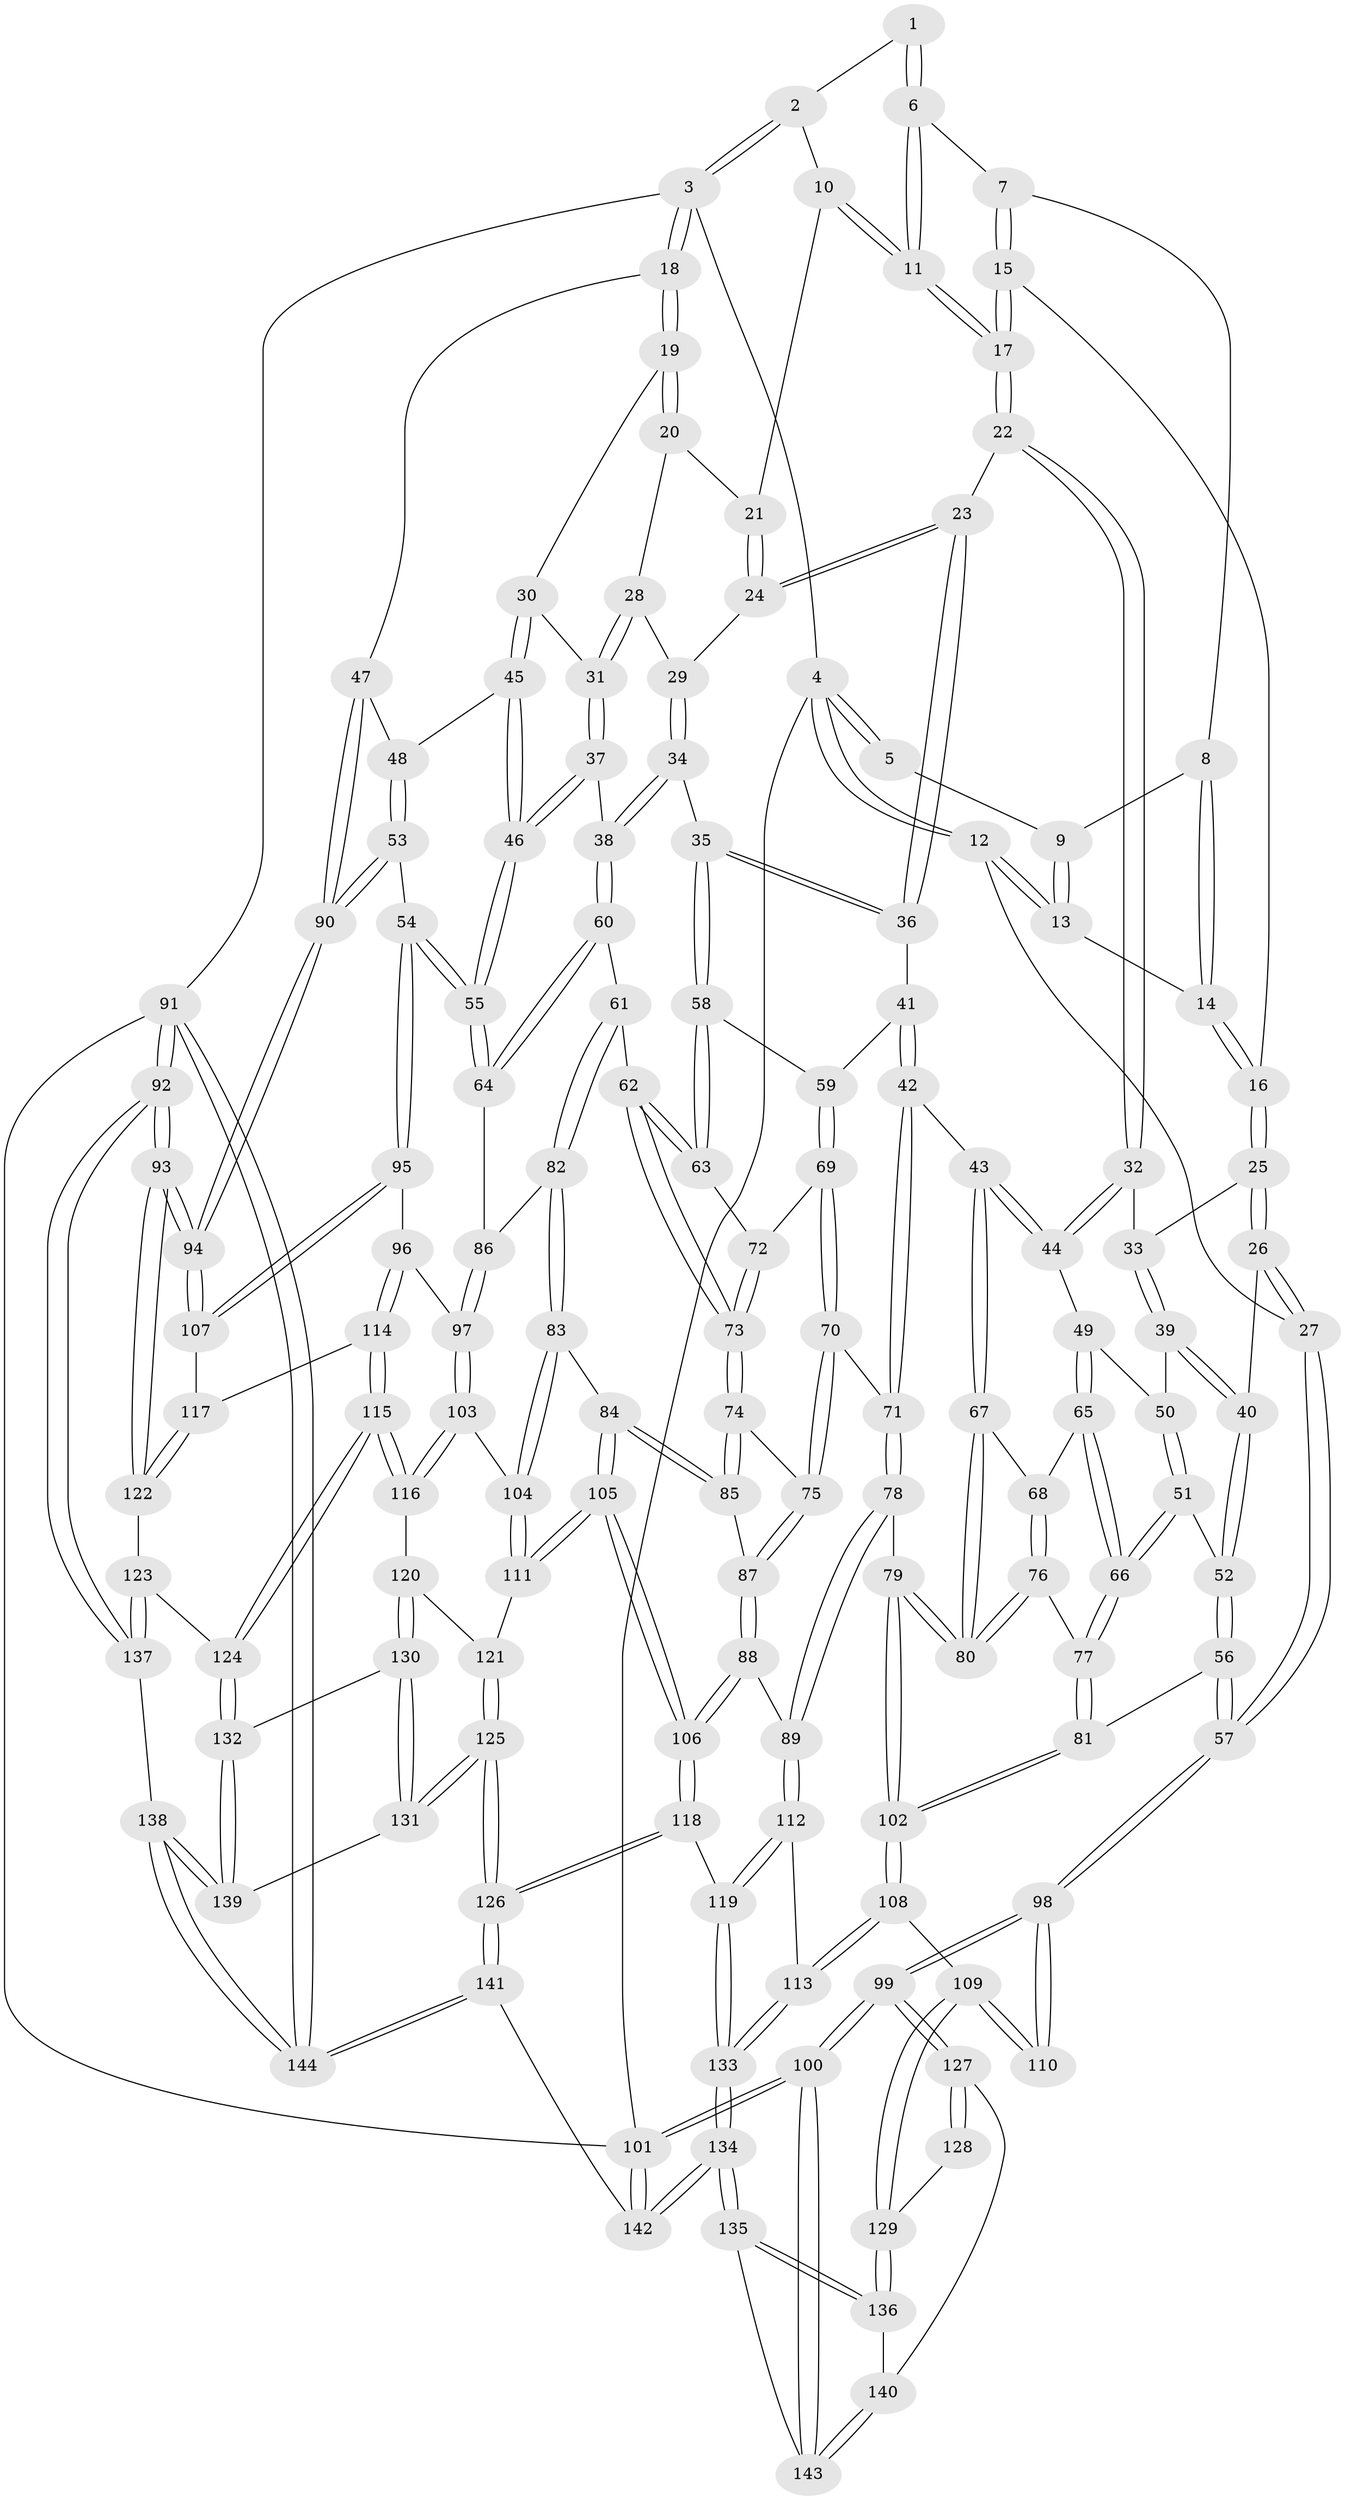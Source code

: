 // Generated by graph-tools (version 1.1) at 2025/17/03/09/25 04:17:21]
// undirected, 144 vertices, 357 edges
graph export_dot {
graph [start="1"]
  node [color=gray90,style=filled];
  1 [pos="+0.2046951838552919+0"];
  2 [pos="+0.6922767755897028+0"];
  3 [pos="+1+0"];
  4 [pos="+0+0"];
  5 [pos="+0.1580120300061124+0"];
  6 [pos="+0.22677815188739622+0"];
  7 [pos="+0.12070881974400065+0.12560527741298497"];
  8 [pos="+0.11125696435046727+0.1268099668566193"];
  9 [pos="+0.07123932044820767+0.11668338832833518"];
  10 [pos="+0.6678362030443471+0"];
  11 [pos="+0.31115331366007937+0.10530387385589261"];
  12 [pos="+0+0.09246365664189803"];
  13 [pos="+0.03156689612489286+0.15559189823822267"];
  14 [pos="+0.07224590700542004+0.18722443488400126"];
  15 [pos="+0.1583269045186669+0.19319344700608496"];
  16 [pos="+0.10597995966064182+0.22325321449916402"];
  17 [pos="+0.32680297766084404+0.16383189787881935"];
  18 [pos="+1+0"];
  19 [pos="+0.9325473048836531+0.21978582606920072"];
  20 [pos="+0.7573578635687723+0.1677976339027123"];
  21 [pos="+0.6637436517455597+0"];
  22 [pos="+0.36055946056443383+0.2089781550658583"];
  23 [pos="+0.42284303896317876+0.21741661883644803"];
  24 [pos="+0.5295086325286861+0.1662239348675567"];
  25 [pos="+0.08717071802212586+0.2874335495271475"];
  26 [pos="+0.037583628170901204+0.33399218322773916"];
  27 [pos="+0+0.3217691718529538"];
  28 [pos="+0.710848945813484+0.2224521830431578"];
  29 [pos="+0.6540963096372241+0.24794590731348054"];
  30 [pos="+0.8888651879300484+0.29116529853209455"];
  31 [pos="+0.7965295599978726+0.33020022339369626"];
  32 [pos="+0.34317955573744074+0.23980966446089202"];
  33 [pos="+0.21358122042890781+0.3152375441902653"];
  34 [pos="+0.6590750967310852+0.36905813984580166"];
  35 [pos="+0.6514330465077967+0.37271884398752414"];
  36 [pos="+0.511577019580579+0.36591793864793576"];
  37 [pos="+0.7470426695102561+0.37902371427341136"];
  38 [pos="+0.7191618582663136+0.3877578452698009"];
  39 [pos="+0.19010580736007207+0.3799232305463947"];
  40 [pos="+0.05769625150596062+0.3597984951748421"];
  41 [pos="+0.5081164411691562+0.3784578912941291"];
  42 [pos="+0.4217204343652747+0.48071402592933205"];
  43 [pos="+0.38822095169900117+0.4711501221175795"];
  44 [pos="+0.34173974158519815+0.2536625482674731"];
  45 [pos="+0.9020053452935874+0.3679281344142375"];
  46 [pos="+0.8792232509407197+0.4937709055274842"];
  47 [pos="+1+0.3590391562609717"];
  48 [pos="+0.9775239171543947+0.4061353697869089"];
  49 [pos="+0.2738415284412975+0.43217087147850014"];
  50 [pos="+0.19046667455966435+0.3816632605477401"];
  51 [pos="+0.1479976440964115+0.48731130819885177"];
  52 [pos="+0.10479051866720862+0.47778985270543994"];
  53 [pos="+0.9166302674536234+0.5609574948776972"];
  54 [pos="+0.8997173136799943+0.5635177318932238"];
  55 [pos="+0.8951702694919271+0.5591930982167697"];
  56 [pos="+0+0.585478061572459"];
  57 [pos="+0+0.6241228937189038"];
  58 [pos="+0.6300954276604275+0.4387517426781842"];
  59 [pos="+0.5416621334814196+0.45864635659742503"];
  60 [pos="+0.7280275252382614+0.5018282953884227"];
  61 [pos="+0.6752096164797143+0.5315078031266185"];
  62 [pos="+0.6293353583422894+0.5157678137194619"];
  63 [pos="+0.6236466060240554+0.47677907883591186"];
  64 [pos="+0.8112852917427845+0.5486650586797787"];
  65 [pos="+0.27605466583584476+0.4549413106800808"];
  66 [pos="+0.15168147970618784+0.4900950079340831"];
  67 [pos="+0.32461077963608537+0.4895767600357001"];
  68 [pos="+0.2905158432640612+0.46946571692358346"];
  69 [pos="+0.5420724849839486+0.4606017013637767"];
  70 [pos="+0.4800899675481976+0.5424990125874505"];
  71 [pos="+0.4474245040551835+0.526637482782264"];
  72 [pos="+0.5496250495935964+0.4679694654690055"];
  73 [pos="+0.5793857602117561+0.5474533171914685"];
  74 [pos="+0.5765782664080559+0.5510119065657786"];
  75 [pos="+0.48480720716945225+0.546959929347692"];
  76 [pos="+0.2073895527381723+0.5790858756737621"];
  77 [pos="+0.1878158581325805+0.5783765998200625"];
  78 [pos="+0.3506270002606944+0.643946041165816"];
  79 [pos="+0.32731810838269326+0.6339438107602411"];
  80 [pos="+0.30923542677425064+0.6084005723320716"];
  81 [pos="+0.14743003627661788+0.6389700447169354"];
  82 [pos="+0.6826873684810134+0.6134043749646125"];
  83 [pos="+0.6488807330454863+0.657717652685688"];
  84 [pos="+0.6138128972518501+0.6548937598593045"];
  85 [pos="+0.5967808301433322+0.6359211225064897"];
  86 [pos="+0.7213813146384611+0.6089301624864141"];
  87 [pos="+0.4901220048353155+0.6305823988000236"];
  88 [pos="+0.4333575958543183+0.7131795403166449"];
  89 [pos="+0.38625431659915027+0.6866108982627112"];
  90 [pos="+1+0.5524396907584835"];
  91 [pos="+1+1"];
  92 [pos="+1+1"];
  93 [pos="+1+1"];
  94 [pos="+1+0.7963682336424366"];
  95 [pos="+0.8965564764622406+0.5757686865816704"];
  96 [pos="+0.8417034584143325+0.703094971654694"];
  97 [pos="+0.812287668216166+0.707942207175789"];
  98 [pos="+0+0.6440628916344047"];
  99 [pos="+0+0.9543671094175282"];
  100 [pos="+0+1"];
  101 [pos="+0+1"];
  102 [pos="+0.1737790568281304+0.7606965969539046"];
  103 [pos="+0.732960877654568+0.7377591573569048"];
  104 [pos="+0.6897611633838631+0.7094522072177881"];
  105 [pos="+0.5143866650108944+0.7817986812202169"];
  106 [pos="+0.4763073018613765+0.7871634751942405"];
  107 [pos="+1+0.7504898784744259"];
  108 [pos="+0.17151676865677062+0.7719162537859543"];
  109 [pos="+0.1643404847304939+0.7748879391309171"];
  110 [pos="+0.03966248625749581+0.7600908839275395"];
  111 [pos="+0.5768748938125337+0.8061752792201757"];
  112 [pos="+0.2584754425297802+0.8107282560884664"];
  113 [pos="+0.2290669827876747+0.8133840098225296"];
  114 [pos="+0.866660203007784+0.7452455139190818"];
  115 [pos="+0.7850875685087201+0.8530986577155641"];
  116 [pos="+0.7146537661242844+0.8174968212533293"];
  117 [pos="+0.8905599027843681+0.7686532714126363"];
  118 [pos="+0.4593959153513911+0.8204193174109223"];
  119 [pos="+0.3786821678258089+0.8474422867520167"];
  120 [pos="+0.7098280522706899+0.8216194475215366"];
  121 [pos="+0.585639598392866+0.812965557697531"];
  122 [pos="+0.8981051161750835+0.8088116492884276"];
  123 [pos="+0.8809783512492083+0.8537282078306824"];
  124 [pos="+0.7915870913210202+0.8632274945702443"];
  125 [pos="+0.6295104518155914+0.9576065122736042"];
  126 [pos="+0.5253171829595327+1"];
  127 [pos="+0.01850096555396389+0.8785799007468066"];
  128 [pos="+0.027819991195857357+0.8617738562276376"];
  129 [pos="+0.1265279657380177+0.845976174094644"];
  130 [pos="+0.6975114156479957+0.8740704696993157"];
  131 [pos="+0.6564290550289485+0.942191545030049"];
  132 [pos="+0.7942289601593895+0.9330730299359046"];
  133 [pos="+0.26321720685232813+1"];
  134 [pos="+0.25131443326106107+1"];
  135 [pos="+0.22517676771562198+1"];
  136 [pos="+0.12143510096133103+0.8616393876093998"];
  137 [pos="+0.8820055661945689+0.8633802354334489"];
  138 [pos="+0.8305470701336269+0.9936848883710099"];
  139 [pos="+0.803992282050139+0.9654622489140635"];
  140 [pos="+0.06488082570762818+0.914224271402071"];
  141 [pos="+0.503107220007417+1"];
  142 [pos="+0.25400816136858845+1"];
  143 [pos="+0.06440949398833369+0.9310756265175435"];
  144 [pos="+1+1"];
  1 -- 2;
  1 -- 6;
  1 -- 6;
  2 -- 3;
  2 -- 3;
  2 -- 10;
  3 -- 4;
  3 -- 18;
  3 -- 18;
  3 -- 91;
  4 -- 5;
  4 -- 5;
  4 -- 12;
  4 -- 12;
  4 -- 101;
  5 -- 9;
  6 -- 7;
  6 -- 11;
  6 -- 11;
  7 -- 8;
  7 -- 15;
  7 -- 15;
  8 -- 9;
  8 -- 14;
  8 -- 14;
  9 -- 13;
  9 -- 13;
  10 -- 11;
  10 -- 11;
  10 -- 21;
  11 -- 17;
  11 -- 17;
  12 -- 13;
  12 -- 13;
  12 -- 27;
  13 -- 14;
  14 -- 16;
  14 -- 16;
  15 -- 16;
  15 -- 17;
  15 -- 17;
  16 -- 25;
  16 -- 25;
  17 -- 22;
  17 -- 22;
  18 -- 19;
  18 -- 19;
  18 -- 47;
  19 -- 20;
  19 -- 20;
  19 -- 30;
  20 -- 21;
  20 -- 28;
  21 -- 24;
  21 -- 24;
  22 -- 23;
  22 -- 32;
  22 -- 32;
  23 -- 24;
  23 -- 24;
  23 -- 36;
  23 -- 36;
  24 -- 29;
  25 -- 26;
  25 -- 26;
  25 -- 33;
  26 -- 27;
  26 -- 27;
  26 -- 40;
  27 -- 57;
  27 -- 57;
  28 -- 29;
  28 -- 31;
  28 -- 31;
  29 -- 34;
  29 -- 34;
  30 -- 31;
  30 -- 45;
  30 -- 45;
  31 -- 37;
  31 -- 37;
  32 -- 33;
  32 -- 44;
  32 -- 44;
  33 -- 39;
  33 -- 39;
  34 -- 35;
  34 -- 38;
  34 -- 38;
  35 -- 36;
  35 -- 36;
  35 -- 58;
  35 -- 58;
  36 -- 41;
  37 -- 38;
  37 -- 46;
  37 -- 46;
  38 -- 60;
  38 -- 60;
  39 -- 40;
  39 -- 40;
  39 -- 50;
  40 -- 52;
  40 -- 52;
  41 -- 42;
  41 -- 42;
  41 -- 59;
  42 -- 43;
  42 -- 71;
  42 -- 71;
  43 -- 44;
  43 -- 44;
  43 -- 67;
  43 -- 67;
  44 -- 49;
  45 -- 46;
  45 -- 46;
  45 -- 48;
  46 -- 55;
  46 -- 55;
  47 -- 48;
  47 -- 90;
  47 -- 90;
  48 -- 53;
  48 -- 53;
  49 -- 50;
  49 -- 65;
  49 -- 65;
  50 -- 51;
  50 -- 51;
  51 -- 52;
  51 -- 66;
  51 -- 66;
  52 -- 56;
  52 -- 56;
  53 -- 54;
  53 -- 90;
  53 -- 90;
  54 -- 55;
  54 -- 55;
  54 -- 95;
  54 -- 95;
  55 -- 64;
  55 -- 64;
  56 -- 57;
  56 -- 57;
  56 -- 81;
  57 -- 98;
  57 -- 98;
  58 -- 59;
  58 -- 63;
  58 -- 63;
  59 -- 69;
  59 -- 69;
  60 -- 61;
  60 -- 64;
  60 -- 64;
  61 -- 62;
  61 -- 82;
  61 -- 82;
  62 -- 63;
  62 -- 63;
  62 -- 73;
  62 -- 73;
  63 -- 72;
  64 -- 86;
  65 -- 66;
  65 -- 66;
  65 -- 68;
  66 -- 77;
  66 -- 77;
  67 -- 68;
  67 -- 80;
  67 -- 80;
  68 -- 76;
  68 -- 76;
  69 -- 70;
  69 -- 70;
  69 -- 72;
  70 -- 71;
  70 -- 75;
  70 -- 75;
  71 -- 78;
  71 -- 78;
  72 -- 73;
  72 -- 73;
  73 -- 74;
  73 -- 74;
  74 -- 75;
  74 -- 85;
  74 -- 85;
  75 -- 87;
  75 -- 87;
  76 -- 77;
  76 -- 80;
  76 -- 80;
  77 -- 81;
  77 -- 81;
  78 -- 79;
  78 -- 89;
  78 -- 89;
  79 -- 80;
  79 -- 80;
  79 -- 102;
  79 -- 102;
  81 -- 102;
  81 -- 102;
  82 -- 83;
  82 -- 83;
  82 -- 86;
  83 -- 84;
  83 -- 104;
  83 -- 104;
  84 -- 85;
  84 -- 85;
  84 -- 105;
  84 -- 105;
  85 -- 87;
  86 -- 97;
  86 -- 97;
  87 -- 88;
  87 -- 88;
  88 -- 89;
  88 -- 106;
  88 -- 106;
  89 -- 112;
  89 -- 112;
  90 -- 94;
  90 -- 94;
  91 -- 92;
  91 -- 92;
  91 -- 144;
  91 -- 144;
  91 -- 101;
  92 -- 93;
  92 -- 93;
  92 -- 137;
  92 -- 137;
  93 -- 94;
  93 -- 94;
  93 -- 122;
  93 -- 122;
  94 -- 107;
  94 -- 107;
  95 -- 96;
  95 -- 107;
  95 -- 107;
  96 -- 97;
  96 -- 114;
  96 -- 114;
  97 -- 103;
  97 -- 103;
  98 -- 99;
  98 -- 99;
  98 -- 110;
  98 -- 110;
  99 -- 100;
  99 -- 100;
  99 -- 127;
  99 -- 127;
  100 -- 101;
  100 -- 101;
  100 -- 143;
  100 -- 143;
  101 -- 142;
  101 -- 142;
  102 -- 108;
  102 -- 108;
  103 -- 104;
  103 -- 116;
  103 -- 116;
  104 -- 111;
  104 -- 111;
  105 -- 106;
  105 -- 106;
  105 -- 111;
  105 -- 111;
  106 -- 118;
  106 -- 118;
  107 -- 117;
  108 -- 109;
  108 -- 113;
  108 -- 113;
  109 -- 110;
  109 -- 110;
  109 -- 129;
  109 -- 129;
  111 -- 121;
  112 -- 113;
  112 -- 119;
  112 -- 119;
  113 -- 133;
  113 -- 133;
  114 -- 115;
  114 -- 115;
  114 -- 117;
  115 -- 116;
  115 -- 116;
  115 -- 124;
  115 -- 124;
  116 -- 120;
  117 -- 122;
  117 -- 122;
  118 -- 119;
  118 -- 126;
  118 -- 126;
  119 -- 133;
  119 -- 133;
  120 -- 121;
  120 -- 130;
  120 -- 130;
  121 -- 125;
  121 -- 125;
  122 -- 123;
  123 -- 124;
  123 -- 137;
  123 -- 137;
  124 -- 132;
  124 -- 132;
  125 -- 126;
  125 -- 126;
  125 -- 131;
  125 -- 131;
  126 -- 141;
  126 -- 141;
  127 -- 128;
  127 -- 128;
  127 -- 140;
  128 -- 129;
  129 -- 136;
  129 -- 136;
  130 -- 131;
  130 -- 131;
  130 -- 132;
  131 -- 139;
  132 -- 139;
  132 -- 139;
  133 -- 134;
  133 -- 134;
  134 -- 135;
  134 -- 135;
  134 -- 142;
  134 -- 142;
  135 -- 136;
  135 -- 136;
  135 -- 143;
  136 -- 140;
  137 -- 138;
  138 -- 139;
  138 -- 139;
  138 -- 144;
  138 -- 144;
  140 -- 143;
  140 -- 143;
  141 -- 142;
  141 -- 144;
  141 -- 144;
}
